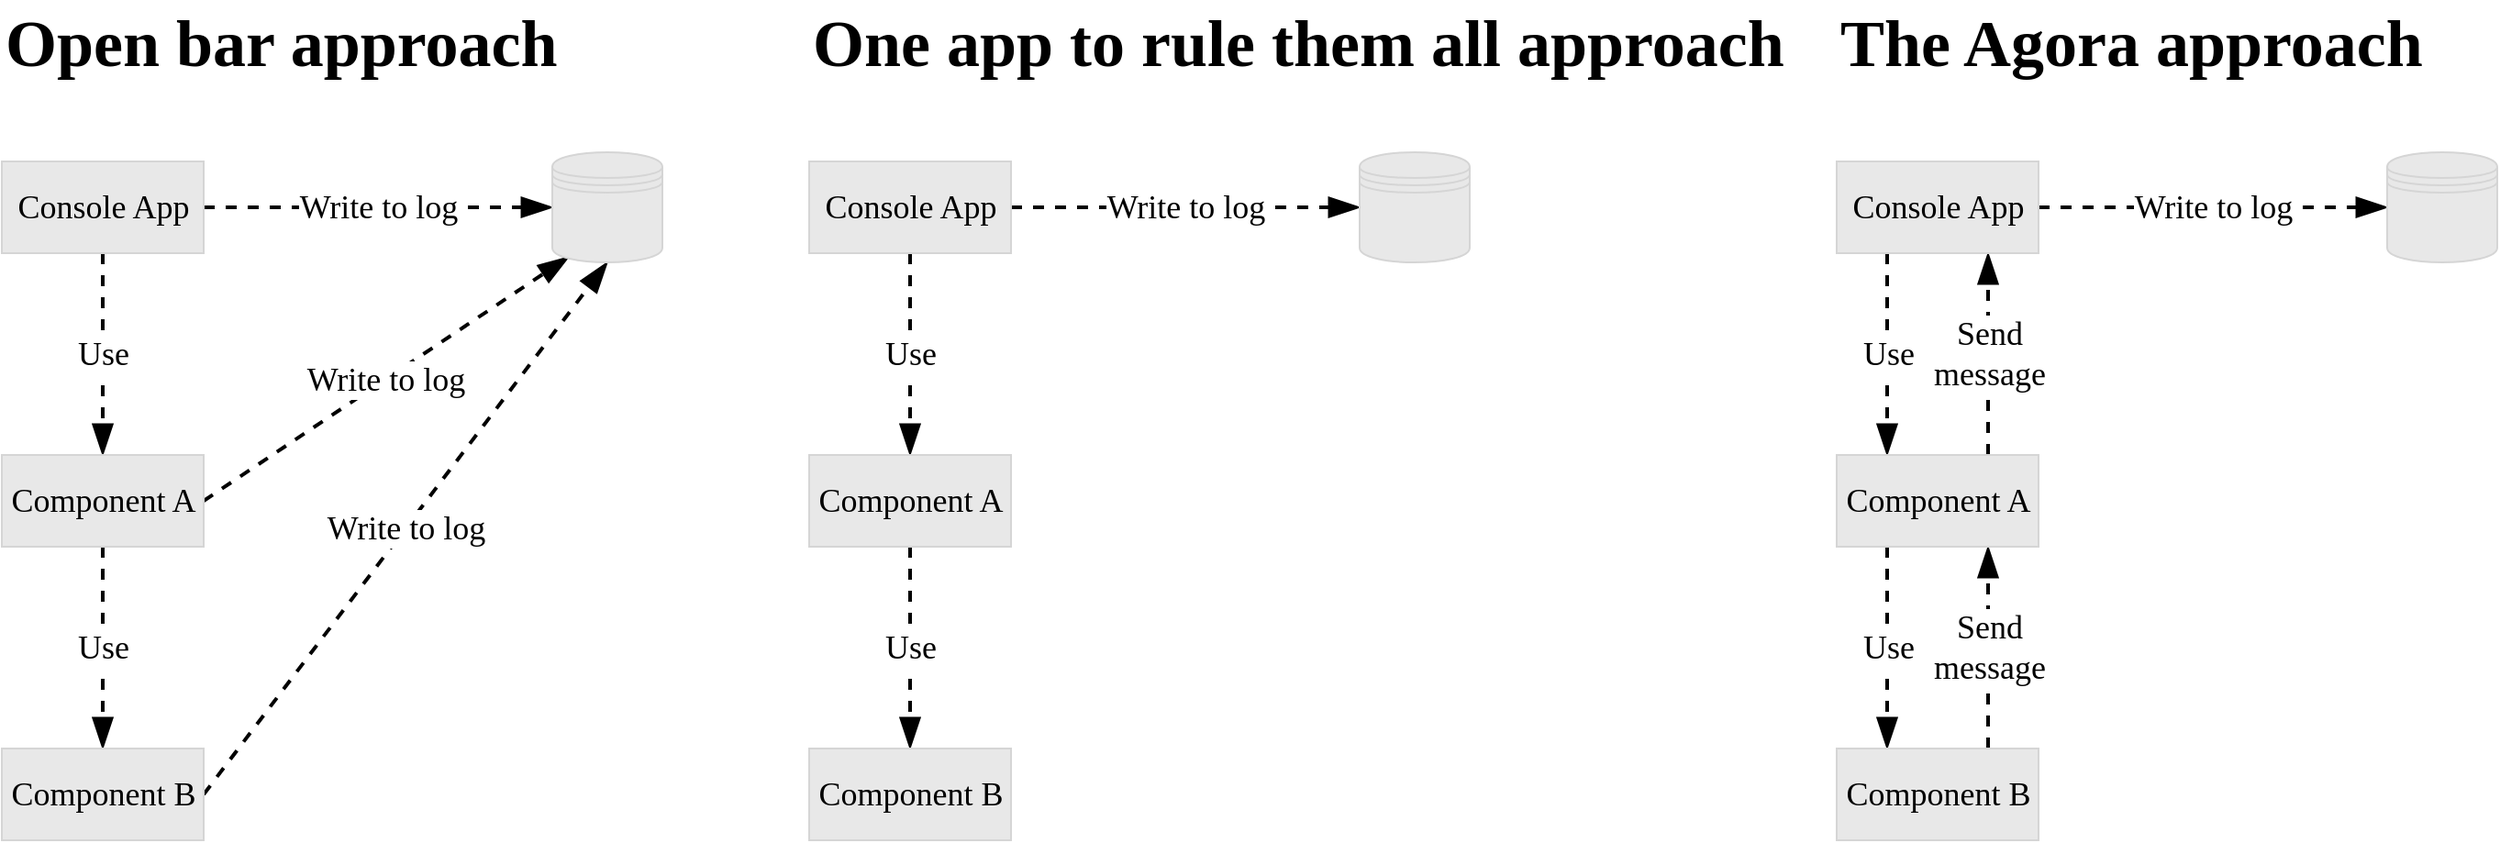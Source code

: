 <mxfile userAgent="Mozilla/5.0 (Windows NT 10.0; Win64; x64) AppleWebKit/537.36 (KHTML, like Gecko) draw.io/8.8.0 Chrome/61.0.316.100 Electron/2.0.2 Safari/537.36" version="9.1.6" editor="www.draw.io" type="device"><diagram name="Page-1" id="6133507b-19e7-1e82-6fc7-422aa6c4b21f"><mxGraphModel dx="1395" dy="946" grid="1" gridSize="10" guides="1" tooltips="1" connect="1" arrows="1" fold="1" page="1" pageScale="1" pageWidth="1100" pageHeight="850" background="#ffffff" math="0" shadow="0"><root><mxCell id="0"/><mxCell id="1" parent="0"/><mxCell id="5" value="Use" style="endArrow=blockThin;endSize=12;dashed=1;html=1;strokeWidth=2;fontFamily=Calibri;fontSize=18;fontStyle=0;endFill=1;" edge="1" parent="1" source="4" target="2"><mxGeometry width="160" relative="1" as="geometry"><mxPoint x="-120" y="615" as="sourcePoint"/><mxPoint x="40" y="615" as="targetPoint"/></mxGeometry></mxCell><mxCell id="7" value="Use" style="endArrow=blockThin;endSize=12;dashed=1;html=1;strokeWidth=2;fontFamily=Calibri;fontSize=18;fontStyle=0;endFill=1;" edge="1" parent="1" source="2" target="3"><mxGeometry width="160" relative="1" as="geometry"><mxPoint x="105" y="185" as="sourcePoint"/><mxPoint x="105" y="255" as="targetPoint"/></mxGeometry></mxCell><mxCell id="9" value="Write to log" style="endArrow=blockThin;endSize=12;dashed=1;html=1;strokeWidth=2;fontFamily=Calibri;fontSize=18;fontStyle=0;endFill=1;" edge="1" parent="1" source="4" target="8"><mxGeometry width="160" relative="1" as="geometry"><mxPoint x="105" y="185" as="sourcePoint"/><mxPoint x="105" y="295" as="targetPoint"/></mxGeometry></mxCell><mxCell id="10" value="Write to log" style="endArrow=blockThin;endSize=12;dashed=1;html=1;strokeWidth=2;fontFamily=Calibri;fontSize=18;fontStyle=0;endFill=1;exitX=1;exitY=0.5;entryX=0.15;entryY=0.95;entryPerimeter=0;" edge="1" parent="1" source="2" target="8"><mxGeometry width="160" relative="1" as="geometry"><mxPoint x="160" y="160" as="sourcePoint"/><mxPoint x="290" y="185" as="targetPoint"/></mxGeometry></mxCell><mxCell id="11" value="Write to log" style="endArrow=blockThin;endSize=12;dashed=1;html=1;strokeWidth=2;fontFamily=Calibri;fontSize=18;fontStyle=0;endFill=1;exitX=1;exitY=0.5;entryX=0.5;entryY=1;" edge="1" parent="1" source="3" target="8"><mxGeometry width="160" relative="1" as="geometry"><mxPoint x="170" y="170" as="sourcePoint"/><mxPoint x="370" y="225" as="targetPoint"/></mxGeometry></mxCell><mxCell id="2" value="Component A" style="html=1;strokeColor=#D5D5D5;fillColor=#E8E8E8;fontFamily=Calibri;fontSize=18;" vertex="1" parent="1"><mxGeometry x="40" y="285" width="110" height="50" as="geometry"/></mxCell><mxCell id="3" value="Component B" style="html=1;strokeColor=#D5D5D5;fillColor=#E8E8E8;fontFamily=Calibri;fontSize=18;" vertex="1" parent="1"><mxGeometry x="40" y="445" width="110" height="50" as="geometry"/></mxCell><mxCell id="4" value="Console App" style="html=1;strokeColor=#D5D5D5;fillColor=#E8E8E8;fontFamily=Calibri;fontSize=18;" vertex="1" parent="1"><mxGeometry x="40" y="125" width="110" height="50" as="geometry"/></mxCell><mxCell id="8" value="" style="shape=datastore;whiteSpace=wrap;html=1;strokeColor=#D5D5D5;fillColor=#E8E8E8;fontFamily=Calibri;fontSize=18;" vertex="1" parent="1"><mxGeometry x="340" y="120" width="60" height="60" as="geometry"/></mxCell><mxCell id="12" value="Open bar approach&lt;br&gt;" style="text;html=1;resizable=0;points=[];autosize=1;align=left;verticalAlign=top;spacingTop=-4;fontSize=36;fontFamily=Calibri;fontStyle=1" vertex="1" parent="1"><mxGeometry x="40" y="37" width="300" height="40" as="geometry"/></mxCell><mxCell id="23" value="Use" style="endArrow=blockThin;endSize=12;dashed=1;html=1;strokeWidth=2;fontFamily=Calibri;fontSize=18;fontStyle=0;endFill=1;" edge="1" source="30" target="28" parent="1"><mxGeometry width="160" relative="1" as="geometry"><mxPoint x="320" y="615" as="sourcePoint"/><mxPoint x="480" y="615" as="targetPoint"/></mxGeometry></mxCell><mxCell id="24" value="Use" style="endArrow=blockThin;endSize=12;dashed=1;html=1;strokeWidth=2;fontFamily=Calibri;fontSize=18;fontStyle=0;endFill=1;" edge="1" source="28" target="29" parent="1"><mxGeometry width="160" relative="1" as="geometry"><mxPoint x="545" y="185" as="sourcePoint"/><mxPoint x="545" y="255" as="targetPoint"/></mxGeometry></mxCell><mxCell id="25" value="Write to log" style="endArrow=blockThin;endSize=12;dashed=1;html=1;strokeWidth=2;fontFamily=Calibri;fontSize=18;fontStyle=0;endFill=1;" edge="1" source="30" target="31" parent="1"><mxGeometry width="160" relative="1" as="geometry"><mxPoint x="545" y="185" as="sourcePoint"/><mxPoint x="545" y="295" as="targetPoint"/></mxGeometry></mxCell><mxCell id="28" value="Component A" style="html=1;strokeColor=#D5D5D5;fillColor=#E8E8E8;fontFamily=Calibri;fontSize=18;" vertex="1" parent="1"><mxGeometry x="480" y="285" width="110" height="50" as="geometry"/></mxCell><mxCell id="29" value="Component B" style="html=1;strokeColor=#D5D5D5;fillColor=#E8E8E8;fontFamily=Calibri;fontSize=18;" vertex="1" parent="1"><mxGeometry x="480" y="445" width="110" height="50" as="geometry"/></mxCell><mxCell id="30" value="Console App" style="html=1;strokeColor=#D5D5D5;fillColor=#E8E8E8;fontFamily=Calibri;fontSize=18;" vertex="1" parent="1"><mxGeometry x="480" y="125" width="110" height="50" as="geometry"/></mxCell><mxCell id="31" value="" style="shape=datastore;whiteSpace=wrap;html=1;strokeColor=#D5D5D5;fillColor=#E8E8E8;fontFamily=Calibri;fontSize=18;" vertex="1" parent="1"><mxGeometry x="780" y="120" width="60" height="60" as="geometry"/></mxCell><mxCell id="32" value="One app to rule them all approach&lt;br&gt;" style="text;html=1;resizable=0;points=[];autosize=1;align=left;verticalAlign=top;spacingTop=-4;fontSize=36;fontFamily=Calibri;fontStyle=1" vertex="1" parent="1"><mxGeometry x="480" y="37" width="520" height="40" as="geometry"/></mxCell><mxCell id="33" value="Use" style="endArrow=blockThin;endSize=12;dashed=1;html=1;strokeWidth=2;fontFamily=Calibri;fontSize=18;fontStyle=0;endFill=1;exitX=0.25;exitY=1;entryX=0.25;entryY=0;" edge="1" source="38" target="36" parent="1"><mxGeometry width="160" relative="1" as="geometry"><mxPoint x="1070" y="200" as="sourcePoint"/><mxPoint x="1030" y="250" as="targetPoint"/></mxGeometry></mxCell><mxCell id="34" value="Use" style="endArrow=blockThin;endSize=12;dashed=1;html=1;strokeWidth=2;fontFamily=Calibri;fontSize=18;fontStyle=0;endFill=1;exitX=0.25;exitY=1;entryX=0.25;entryY=0;" edge="1" source="36" target="37" parent="1"><mxGeometry width="160" relative="1" as="geometry"><mxPoint x="1105" y="185" as="sourcePoint"/><mxPoint x="1105" y="255" as="targetPoint"/></mxGeometry></mxCell><mxCell id="35" value="Write to log" style="endArrow=blockThin;endSize=12;dashed=1;html=1;strokeWidth=2;fontFamily=Calibri;fontSize=18;fontStyle=0;endFill=1;" edge="1" source="38" target="39" parent="1"><mxGeometry width="160" relative="1" as="geometry"><mxPoint x="1105" y="185" as="sourcePoint"/><mxPoint x="1105" y="295" as="targetPoint"/></mxGeometry></mxCell><mxCell id="40" value="The Agora approach&lt;br&gt;" style="text;html=1;resizable=0;points=[];autosize=1;align=left;verticalAlign=top;spacingTop=-4;fontSize=36;fontFamily=Calibri;fontStyle=1" vertex="1" parent="1"><mxGeometry x="1040" y="37" width="310" height="40" as="geometry"/></mxCell><mxCell id="41" value="Send&lt;br&gt;message&lt;br&gt;" style="endArrow=blockThin;endSize=12;dashed=1;html=1;strokeWidth=2;fontFamily=Calibri;fontSize=18;fontStyle=0;endFill=1;exitX=0.75;exitY=0;entryX=0.75;entryY=1;" edge="1" parent="1" source="37" target="36"><mxGeometry width="160" relative="1" as="geometry"><mxPoint x="1229.853" y="370.176" as="sourcePoint"/><mxPoint x="1229.853" y="479.588" as="targetPoint"/></mxGeometry></mxCell><mxCell id="42" value="Send&lt;br&gt;message&lt;br&gt;" style="endArrow=blockThin;endSize=12;dashed=1;html=1;strokeWidth=2;fontFamily=Calibri;fontSize=18;fontStyle=0;endFill=1;exitX=0.75;exitY=0;entryX=0.75;entryY=1;" edge="1" parent="1" source="36" target="38"><mxGeometry width="160" relative="1" as="geometry"><mxPoint x="1280.147" y="425.088" as="sourcePoint"/><mxPoint x="1280.147" y="315.676" as="targetPoint"/></mxGeometry></mxCell><mxCell id="36" value="Component A" style="html=1;strokeColor=#D5D5D5;fillColor=#E8E8E8;fontFamily=Calibri;fontSize=18;" vertex="1" parent="1"><mxGeometry x="1040" y="285" width="110" height="50" as="geometry"/></mxCell><mxCell id="37" value="Component B" style="html=1;strokeColor=#D5D5D5;fillColor=#E8E8E8;fontFamily=Calibri;fontSize=18;" vertex="1" parent="1"><mxGeometry x="1040" y="445" width="110" height="50" as="geometry"/></mxCell><mxCell id="38" value="Console App" style="html=1;strokeColor=#D5D5D5;fillColor=#E8E8E8;fontFamily=Calibri;fontSize=18;" vertex="1" parent="1"><mxGeometry x="1040" y="125" width="110" height="50" as="geometry"/></mxCell><mxCell id="39" value="" style="shape=datastore;whiteSpace=wrap;html=1;strokeColor=#D5D5D5;fillColor=#E8E8E8;fontFamily=Calibri;fontSize=18;" vertex="1" parent="1"><mxGeometry x="1340" y="120" width="60" height="60" as="geometry"/></mxCell></root></mxGraphModel></diagram></mxfile>